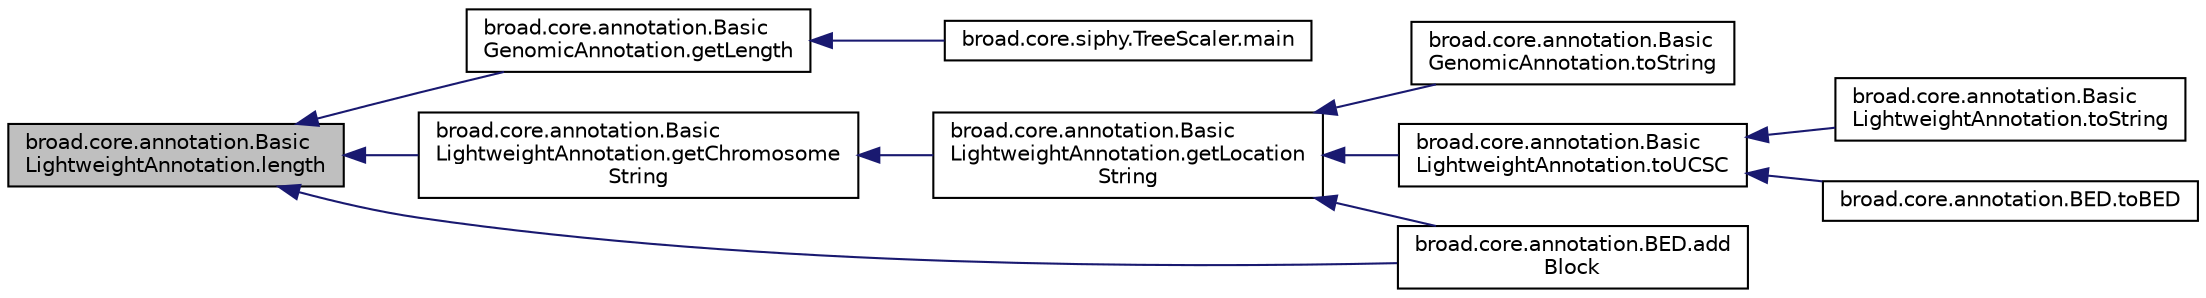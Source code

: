 digraph "broad.core.annotation.BasicLightweightAnnotation.length"
{
  edge [fontname="Helvetica",fontsize="10",labelfontname="Helvetica",labelfontsize="10"];
  node [fontname="Helvetica",fontsize="10",shape=record];
  rankdir="LR";
  Node1 [label="broad.core.annotation.Basic\lLightweightAnnotation.length",height=0.2,width=0.4,color="black", fillcolor="grey75", style="filled" fontcolor="black"];
  Node1 -> Node2 [dir="back",color="midnightblue",fontsize="10",style="solid",fontname="Helvetica"];
  Node2 [label="broad.core.annotation.Basic\lGenomicAnnotation.getLength",height=0.2,width=0.4,color="black", fillcolor="white", style="filled",URL="$classbroad_1_1core_1_1annotation_1_1_basic_genomic_annotation.html#a1572a98b3c0a66370168e7f0eaa524df"];
  Node2 -> Node3 [dir="back",color="midnightblue",fontsize="10",style="solid",fontname="Helvetica"];
  Node3 [label="broad.core.siphy.TreeScaler.main",height=0.2,width=0.4,color="black", fillcolor="white", style="filled",URL="$classbroad_1_1core_1_1siphy_1_1_tree_scaler.html#a036762852612940632c8cbaa824157be"];
  Node1 -> Node4 [dir="back",color="midnightblue",fontsize="10",style="solid",fontname="Helvetica"];
  Node4 [label="broad.core.annotation.Basic\lLightweightAnnotation.getChromosome\lString",height=0.2,width=0.4,color="black", fillcolor="white", style="filled",URL="$classbroad_1_1core_1_1annotation_1_1_basic_lightweight_annotation.html#a713c14e80c68be53c7175c08a4042f10"];
  Node4 -> Node5 [dir="back",color="midnightblue",fontsize="10",style="solid",fontname="Helvetica"];
  Node5 [label="broad.core.annotation.Basic\lLightweightAnnotation.getLocation\lString",height=0.2,width=0.4,color="black", fillcolor="white", style="filled",URL="$classbroad_1_1core_1_1annotation_1_1_basic_lightweight_annotation.html#a768a87c705c0f6abc1025dc776486cc9"];
  Node5 -> Node6 [dir="back",color="midnightblue",fontsize="10",style="solid",fontname="Helvetica"];
  Node6 [label="broad.core.annotation.Basic\lGenomicAnnotation.toString",height=0.2,width=0.4,color="black", fillcolor="white", style="filled",URL="$classbroad_1_1core_1_1annotation_1_1_basic_genomic_annotation.html#a56e9868db1deb9f569cd17ab979f48cc"];
  Node5 -> Node7 [dir="back",color="midnightblue",fontsize="10",style="solid",fontname="Helvetica"];
  Node7 [label="broad.core.annotation.Basic\lLightweightAnnotation.toUCSC",height=0.2,width=0.4,color="black", fillcolor="white", style="filled",URL="$classbroad_1_1core_1_1annotation_1_1_basic_lightweight_annotation.html#a82903ca4b9f07f9b7bcafe7ef43afd82"];
  Node7 -> Node8 [dir="back",color="midnightblue",fontsize="10",style="solid",fontname="Helvetica"];
  Node8 [label="broad.core.annotation.Basic\lLightweightAnnotation.toString",height=0.2,width=0.4,color="black", fillcolor="white", style="filled",URL="$classbroad_1_1core_1_1annotation_1_1_basic_lightweight_annotation.html#a1c548c67447aa8ad08f8312d3f30c3d9"];
  Node7 -> Node9 [dir="back",color="midnightblue",fontsize="10",style="solid",fontname="Helvetica"];
  Node9 [label="broad.core.annotation.BED.toBED",height=0.2,width=0.4,color="black", fillcolor="white", style="filled",URL="$classbroad_1_1core_1_1annotation_1_1_b_e_d.html#acf8673ace0b95319a72e7bf115d80f5b"];
  Node5 -> Node10 [dir="back",color="midnightblue",fontsize="10",style="solid",fontname="Helvetica"];
  Node10 [label="broad.core.annotation.BED.add\lBlock",height=0.2,width=0.4,color="black", fillcolor="white", style="filled",URL="$classbroad_1_1core_1_1annotation_1_1_b_e_d.html#a93232cebb0a54bf0ad8c43dc8b6e8e95"];
  Node1 -> Node10 [dir="back",color="midnightblue",fontsize="10",style="solid",fontname="Helvetica"];
}
